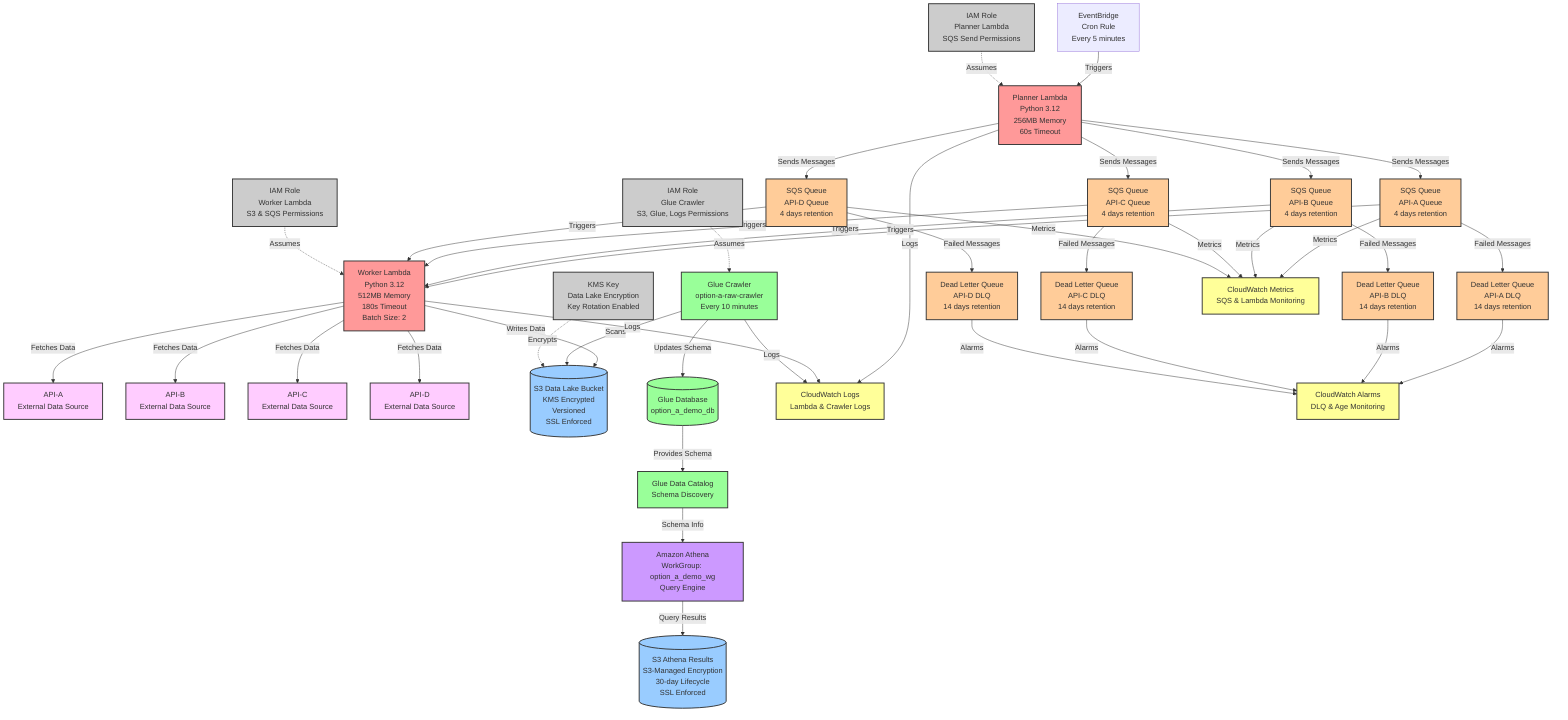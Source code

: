 graph TB
    %% External APIs
    API1[API-A<br/>External Data Source]
    API2[API-B<br/>External Data Source]
    API3[API-C<br/>External Data Source]
    API4[API-D<br/>External Data Source]

    %% EventBridge Schedule
    EB[EventBridge<br/>Cron Rule<br/>Every 5 minutes]

    %% Lambda Functions
    PLANNER[Planner Lambda<br/>Python 3.12<br/>256MB Memory<br/>60s Timeout]

    %% SQS Queues
    SQS1[SQS Queue<br/>API-A Queue<br/>4 days retention]
    SQS2[SQS Queue<br/>API-B Queue<br/>4 days retention]
    SQS3[SQS Queue<br/>API-C Queue<br/>4 days retention]
    SQS4[SQS Queue<br/>API-D Queue<br/>4 days retention]

    %% Dead Letter Queues
    DLQ1[Dead Letter Queue<br/>API-A DLQ<br/>14 days retention]
    DLQ2[Dead Letter Queue<br/>API-B DLQ<br/>14 days retention]
    DLQ3[Dead Letter Queue<br/>API-C DLQ<br/>14 days retention]
    DLQ4[Dead Letter Queue<br/>API-D DLQ<br/>14 days retention]

    %% Worker Lambda
    WORKER[Worker Lambda<br/>Python 3.12<br/>512MB Memory<br/>180s Timeout<br/>Batch Size: 2]

    %% S3 Buckets
    DATALAKE[(S3 Data Lake Bucket<br/>KMS Encrypted<br/>Versioned<br/>SSL Enforced)]
    ATHENA_RESULTS[(S3 Athena Results<br/>S3-Managed Encryption<br/>30-day Lifecycle<br/>SSL Enforced)]

    %% Glue Components
    GLUE_CRAWLER[Glue Crawler<br/>option-a-raw-crawler<br/>Every 10 minutes]
    GLUE_DB[(Glue Database<br/>option_a_demo_db)]
    GLUE_CATALOG[Glue Data Catalog<br/>Schema Discovery]

    %% Athena
    ATHENA[Amazon Athena<br/>WorkGroup: option_a_demo_wg<br/>Query Engine]

    %% CloudWatch
    CW_LOGS[CloudWatch Logs<br/>Lambda & Crawler Logs]
    CW_METRICS[CloudWatch Metrics<br/>SQS & Lambda Monitoring]
    CW_ALARMS[CloudWatch Alarms<br/>DLQ & Age Monitoring]

    %% KMS
    KMS_KEY[KMS Key<br/>Data Lake Encryption<br/>Key Rotation Enabled]

    %% IAM Roles
    PLANNER_ROLE[IAM Role<br/>Planner Lambda<br/>SQS Send Permissions]
    WORKER_ROLE[IAM Role<br/>Worker Lambda<br/>S3 & SQS Permissions]
    CRAWLER_ROLE[IAM Role<br/>Glue Crawler<br/>S3, Glue, Logs Permissions]

    %% Data Flow Connections
    EB -->|Triggers| PLANNER
    PLANNER -->|Sends Messages| SQS1
    PLANNER -->|Sends Messages| SQS2
    PLANNER -->|Sends Messages| SQS3
    PLANNER -->|Sends Messages| SQS4

    SQS1 -->|Failed Messages| DLQ1
    SQS2 -->|Failed Messages| DLQ2
    SQS3 -->|Failed Messages| DLQ3
    SQS4 -->|Failed Messages| DLQ4

    SQS1 -->|Triggers| WORKER
    SQS2 -->|Triggers| WORKER
    SQS3 -->|Triggers| WORKER
    SQS4 -->|Triggers| WORKER

    WORKER -->|Fetches Data| API1
    WORKER -->|Fetches Data| API2
    WORKER -->|Fetches Data| API3
    WORKER -->|Fetches Data| API4

    WORKER -->|Writes Data| DATALAKE
    GLUE_CRAWLER -->|Scans| DATALAKE
    GLUE_CRAWLER -->|Updates Schema| GLUE_DB
    GLUE_DB -->|Provides Schema| GLUE_CATALOG
    GLUE_CATALOG -->|Schema Info| ATHENA
    ATHENA -->|Query Results| ATHENA_RESULTS

    %% IAM Role Assignments
    PLANNER_ROLE -.->|Assumes| PLANNER
    WORKER_ROLE -.->|Assumes| WORKER
    CRAWLER_ROLE -.->|Assumes| GLUE_CRAWLER

    %% Encryption
    KMS_KEY -.->|Encrypts| DATALAKE

    %% Monitoring
    PLANNER -->|Logs| CW_LOGS
    WORKER -->|Logs| CW_LOGS
    GLUE_CRAWLER -->|Logs| CW_LOGS
    SQS1 -->|Metrics| CW_METRICS
    SQS2 -->|Metrics| CW_METRICS
    SQS3 -->|Metrics| CW_METRICS
    SQS4 -->|Metrics| CW_METRICS
    DLQ1 -->|Alarms| CW_ALARMS
    DLQ2 -->|Alarms| CW_ALARMS
    DLQ3 -->|Alarms| CW_ALARMS
    DLQ4 -->|Alarms| CW_ALARMS

    %% Styling
    classDef lambda fill:#ff9999,stroke:#333,stroke-width:2px
    classDef s3 fill:#99ccff,stroke:#333,stroke-width:2px
    classDef sqs fill:#ffcc99,stroke:#333,stroke-width:2px
    classDef glue fill:#99ff99,stroke:#333,stroke-width:2px
    classDef athena fill:#cc99ff,stroke:#333,stroke-width:2px
    classDef monitoring fill:#ffff99,stroke:#333,stroke-width:2px
    classDef external fill:#ffccff,stroke:#333,stroke-width:2px
    classDef iam fill:#cccccc,stroke:#333,stroke-width:2px

    class PLANNER,WORKER lambda
    class DATALAKE,ATHENA_RESULTS s3
    class SQS1,SQS2,SQS3,SQS4,DLQ1,DLQ2,DLQ3,DLQ4 sqs
    class GLUE_CRAWLER,GLUE_DB,GLUE_CATALOG glue
    class ATHENA athena
    class CW_LOGS,CW_METRICS,CW_ALARMS monitoring
    class API1,API2,API3,API4 external
    class PLANNER_ROLE,WORKER_ROLE,CRAWLER_ROLE,KMS_KEY iam